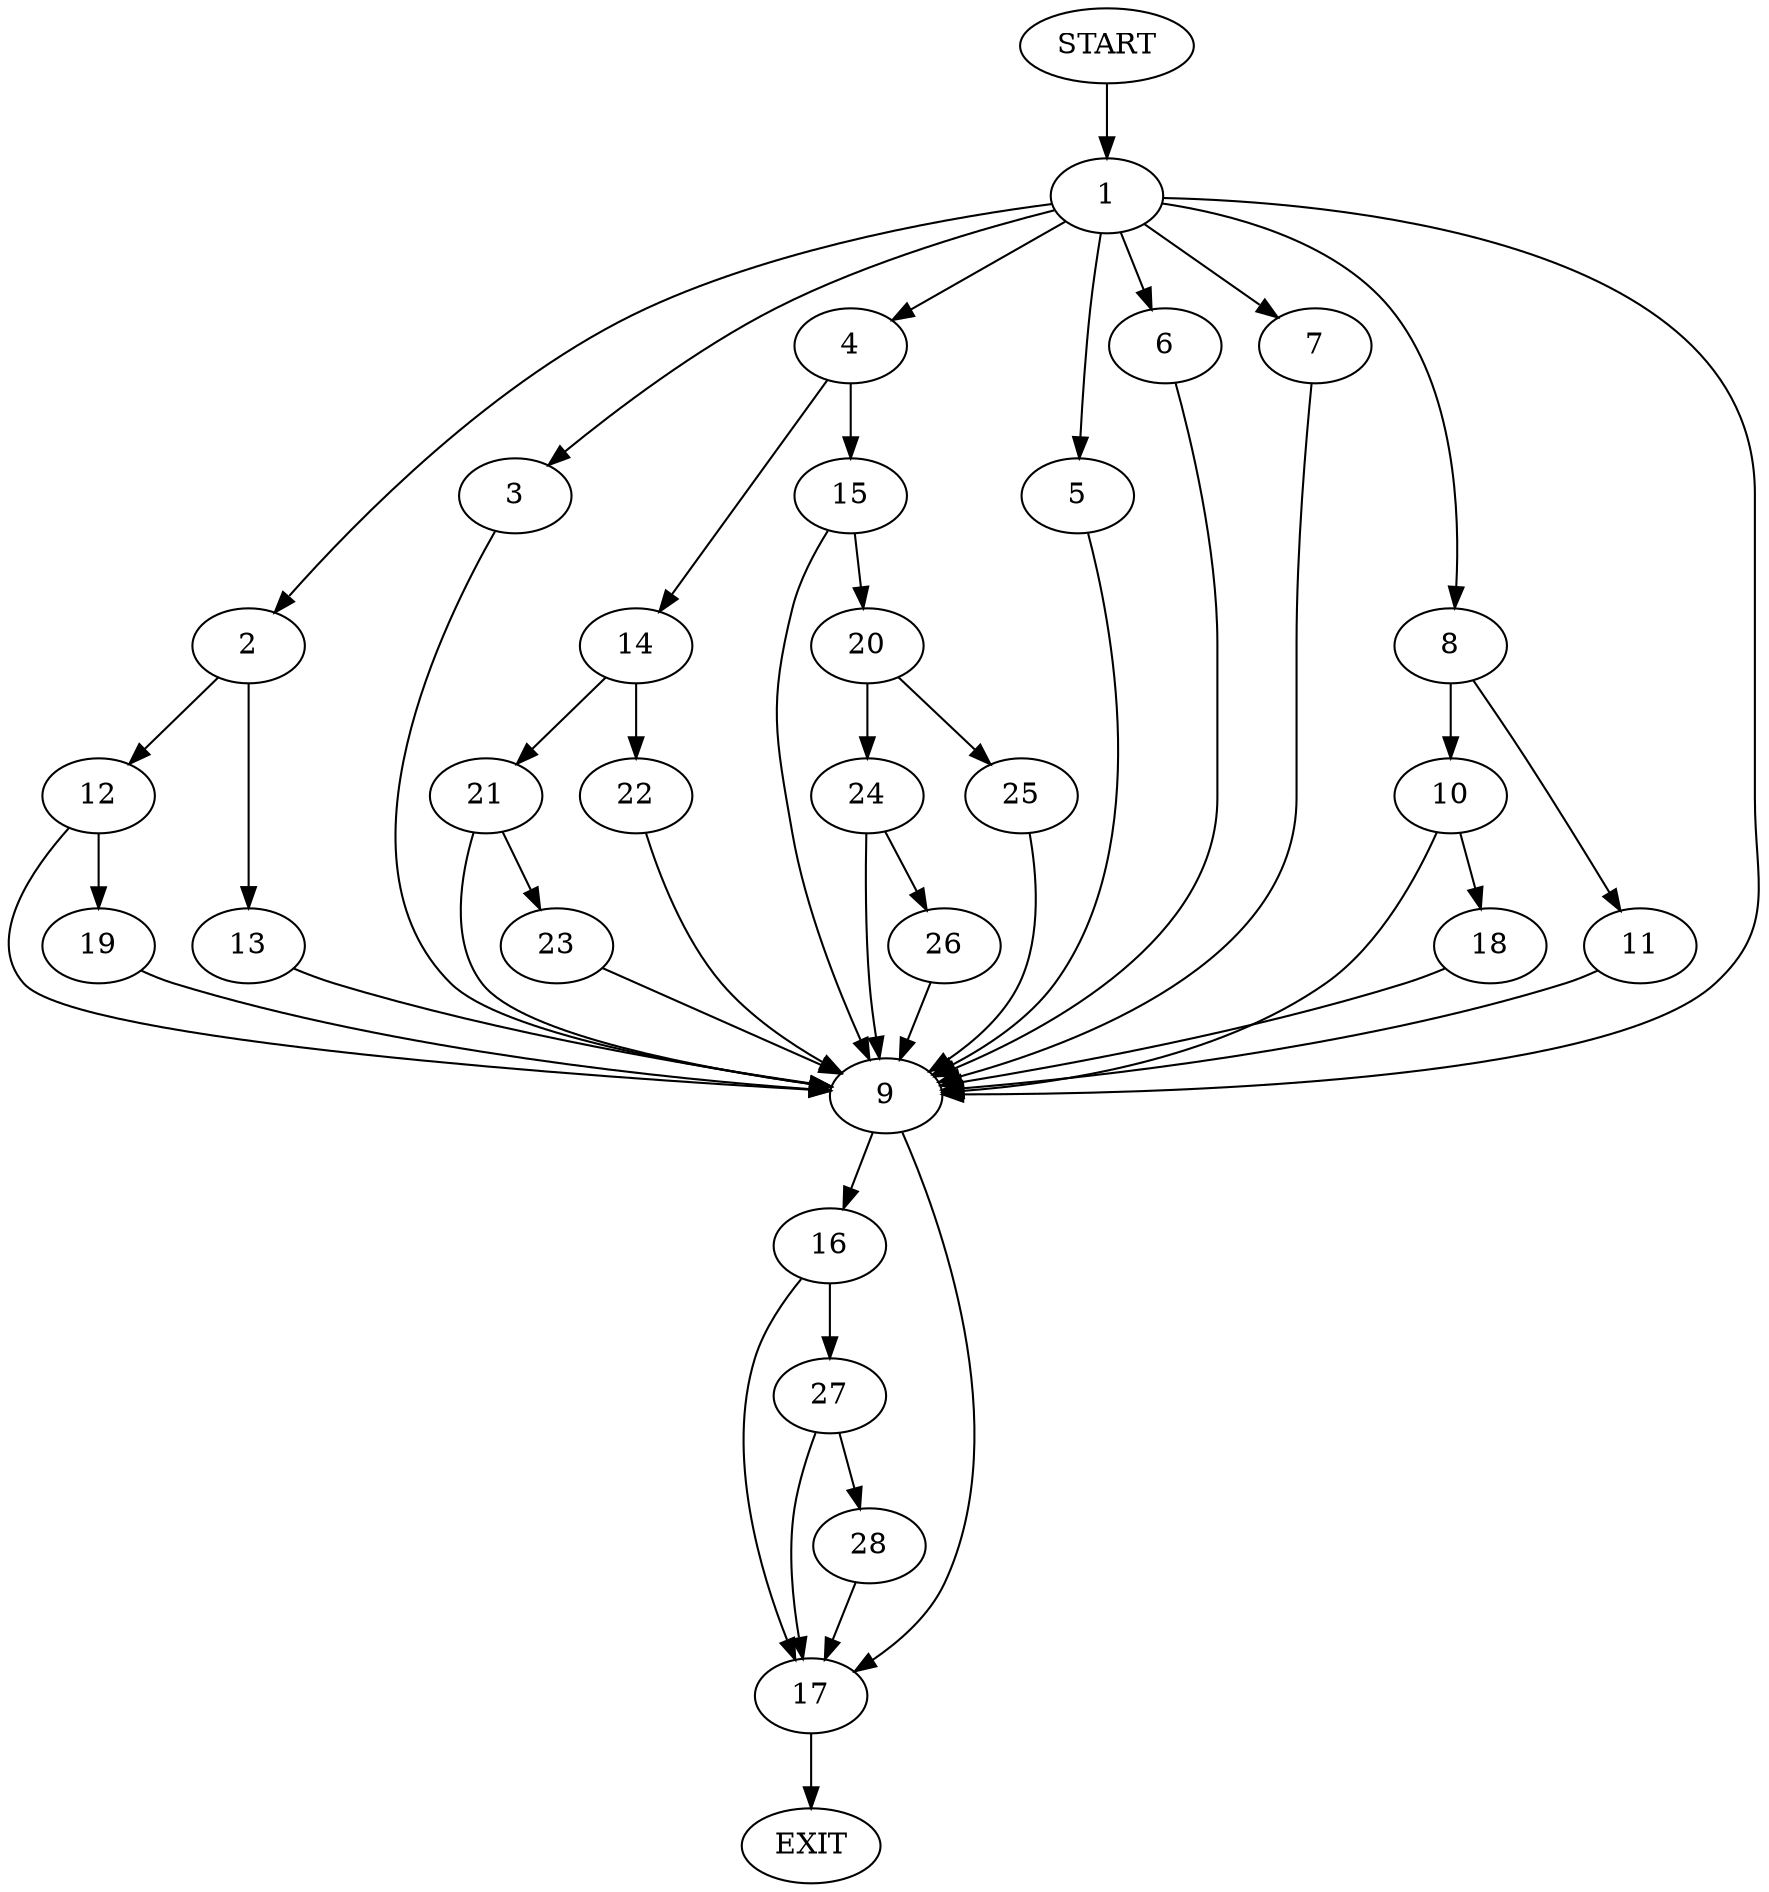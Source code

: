digraph {
0 [label="START"]
29 [label="EXIT"]
0 -> 1
1 -> 2
1 -> 3
1 -> 4
1 -> 5
1 -> 6
1 -> 7
1 -> 8
1 -> 9
5 -> 9
8 -> 10
8 -> 11
6 -> 9
3 -> 9
2 -> 12
2 -> 13
4 -> 14
4 -> 15
9 -> 16
9 -> 17
7 -> 9
11 -> 9
10 -> 18
10 -> 9
18 -> 9
13 -> 9
12 -> 9
12 -> 19
19 -> 9
15 -> 20
15 -> 9
14 -> 21
14 -> 22
22 -> 9
21 -> 23
21 -> 9
23 -> 9
20 -> 24
20 -> 25
24 -> 26
24 -> 9
25 -> 9
26 -> 9
17 -> 29
16 -> 27
16 -> 17
27 -> 17
27 -> 28
28 -> 17
}
